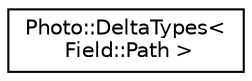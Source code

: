 digraph "Graphical Class Hierarchy"
{
 // LATEX_PDF_SIZE
  edge [fontname="Helvetica",fontsize="10",labelfontname="Helvetica",labelfontsize="10"];
  node [fontname="Helvetica",fontsize="10",shape=record];
  rankdir="LR";
  Node0 [label="Photo::DeltaTypes\<\l Field::Path \>",height=0.2,width=0.4,color="black", fillcolor="white", style="filled",URL="$struct_photo_1_1_delta_types_3_01_field_1_1_path_01_4.html",tooltip=" "];
}
